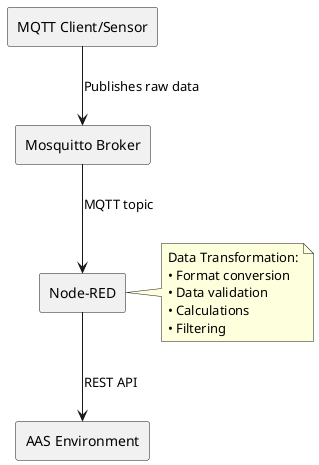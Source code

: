 @startuml
rectangle "MQTT Client/Sensor" as client
rectangle "Mosquitto Broker" as broker
rectangle "Node-RED" as nodered
rectangle "AAS Environment" as aas

client -down-> broker : Publishes raw data
broker -down-> nodered : MQTT topic

note right of nodered
  Data Transformation:
  • Format conversion
  • Data validation
  • Calculations
  • Filtering
end note

nodered -down-> aas : REST API
@enduml
